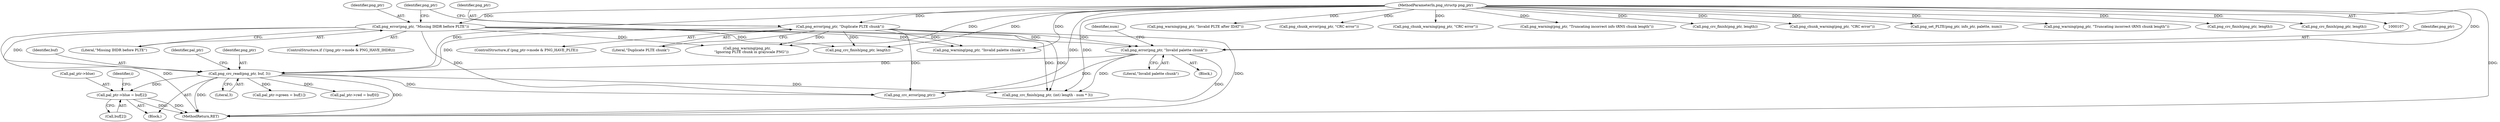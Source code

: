 digraph "0_Chrome_7f3d85b096f66870a15b37c2f40b219b2e292693_15@array" {
"1000283" [label="(Call,pal_ptr->blue = buf[2])"];
"1000265" [label="(Call,png_crc_read(png_ptr, buf, 3))"];
"1000213" [label="(Call,png_error(png_ptr, \"Invalid palette chunk\"))"];
"1000152" [label="(Call,png_error(png_ptr, \"Duplicate PLTE chunk\"))"];
"1000108" [label="(MethodParameterIn,png_structp png_ptr)"];
"1000127" [label="(Call,png_error(png_ptr, \"Missing IHDR before PLTE\"))"];
"1000268" [label="(Literal,3)"];
"1000217" [label="(Identifier,num)"];
"1000157" [label="(Identifier,png_ptr)"];
"1000263" [label="(Block,)"];
"1000138" [label="(Call,png_warning(png_ptr, \"Invalid PLTE after IDAT\"))"];
"1000129" [label="(Literal,\"Missing IHDR before PLTE\")"];
"1000269" [label="(Call,pal_ptr->red = buf[0])"];
"1000128" [label="(Identifier,png_ptr)"];
"1000146" [label="(ControlStructure,if (png_ptr->mode & PNG_HAVE_PLTE))"];
"1000326" [label="(Call,png_chunk_error(png_ptr, \"CRC error\"))"];
"1000215" [label="(Literal,\"Invalid palette chunk\")"];
"1000331" [label="(Call,png_chunk_warning(png_ptr, \"CRC error\"))"];
"1000265" [label="(Call,png_crc_read(png_ptr, buf, 3))"];
"1000127" [label="(Call,png_error(png_ptr, \"Missing IHDR before PLTE\"))"];
"1000213" [label="(Call,png_error(png_ptr, \"Invalid palette chunk\"))"];
"1000271" [label="(Identifier,pal_ptr)"];
"1000108" [label="(MethodParameterIn,png_structp png_ptr)"];
"1000266" [label="(Identifier,png_ptr)"];
"1000204" [label="(Call,png_warning(png_ptr, \"Invalid palette chunk\"))"];
"1000297" [label="(Call,png_crc_finish(png_ptr, (int) length - num * 3))"];
"1000214" [label="(Identifier,png_ptr)"];
"1000168" [label="(Call,png_warning(png_ptr,\n        \"Ignoring PLTE chunk in grayscale PNG\"))"];
"1000283" [label="(Call,pal_ptr->blue = buf[2])"];
"1000154" [label="(Literal,\"Duplicate PLTE chunk\")"];
"1000398" [label="(Call,png_warning(png_ptr, \"Truncating incorrect info tRNS chunk length\"))"];
"1000260" [label="(Identifier,i)"];
"1000182" [label="(Call,png_crc_finish(png_ptr, length))"];
"1000141" [label="(Call,png_crc_finish(png_ptr, length))"];
"1000344" [label="(Call,png_chunk_warning(png_ptr, \"CRC error\"))"];
"1000284" [label="(Call,pal_ptr->blue)"];
"1000408" [label="(MethodReturn,RET)"];
"1000308" [label="(Call,png_crc_error(png_ptr))"];
"1000287" [label="(Call,buf[2])"];
"1000153" [label="(Identifier,png_ptr)"];
"1000347" [label="(Call,png_set_PLTE(png_ptr, info_ptr, palette, num))"];
"1000379" [label="(Call,png_warning(png_ptr, \"Truncating incorrect tRNS chunk length\"))"];
"1000212" [label="(Block,)"];
"1000152" [label="(Call,png_error(png_ptr, \"Duplicate PLTE chunk\"))"];
"1000120" [label="(ControlStructure,if (!(png_ptr->mode & PNG_HAVE_IHDR)))"];
"1000207" [label="(Call,png_crc_finish(png_ptr, length))"];
"1000276" [label="(Call,pal_ptr->green = buf[1])"];
"1000267" [label="(Identifier,buf)"];
"1000171" [label="(Call,png_crc_finish(png_ptr, length))"];
"1000283" -> "1000263"  [label="AST: "];
"1000283" -> "1000287"  [label="CFG: "];
"1000284" -> "1000283"  [label="AST: "];
"1000287" -> "1000283"  [label="AST: "];
"1000260" -> "1000283"  [label="CFG: "];
"1000283" -> "1000408"  [label="DDG: "];
"1000283" -> "1000408"  [label="DDG: "];
"1000265" -> "1000283"  [label="DDG: "];
"1000265" -> "1000263"  [label="AST: "];
"1000265" -> "1000268"  [label="CFG: "];
"1000266" -> "1000265"  [label="AST: "];
"1000267" -> "1000265"  [label="AST: "];
"1000268" -> "1000265"  [label="AST: "];
"1000271" -> "1000265"  [label="CFG: "];
"1000265" -> "1000408"  [label="DDG: "];
"1000265" -> "1000408"  [label="DDG: "];
"1000213" -> "1000265"  [label="DDG: "];
"1000127" -> "1000265"  [label="DDG: "];
"1000152" -> "1000265"  [label="DDG: "];
"1000108" -> "1000265"  [label="DDG: "];
"1000265" -> "1000269"  [label="DDG: "];
"1000265" -> "1000276"  [label="DDG: "];
"1000265" -> "1000297"  [label="DDG: "];
"1000265" -> "1000308"  [label="DDG: "];
"1000213" -> "1000212"  [label="AST: "];
"1000213" -> "1000215"  [label="CFG: "];
"1000214" -> "1000213"  [label="AST: "];
"1000215" -> "1000213"  [label="AST: "];
"1000217" -> "1000213"  [label="CFG: "];
"1000213" -> "1000408"  [label="DDG: "];
"1000152" -> "1000213"  [label="DDG: "];
"1000127" -> "1000213"  [label="DDG: "];
"1000108" -> "1000213"  [label="DDG: "];
"1000213" -> "1000297"  [label="DDG: "];
"1000213" -> "1000308"  [label="DDG: "];
"1000152" -> "1000146"  [label="AST: "];
"1000152" -> "1000154"  [label="CFG: "];
"1000153" -> "1000152"  [label="AST: "];
"1000154" -> "1000152"  [label="AST: "];
"1000157" -> "1000152"  [label="CFG: "];
"1000152" -> "1000408"  [label="DDG: "];
"1000108" -> "1000152"  [label="DDG: "];
"1000152" -> "1000168"  [label="DDG: "];
"1000152" -> "1000182"  [label="DDG: "];
"1000152" -> "1000204"  [label="DDG: "];
"1000152" -> "1000297"  [label="DDG: "];
"1000152" -> "1000308"  [label="DDG: "];
"1000108" -> "1000107"  [label="AST: "];
"1000108" -> "1000408"  [label="DDG: "];
"1000108" -> "1000127"  [label="DDG: "];
"1000108" -> "1000138"  [label="DDG: "];
"1000108" -> "1000141"  [label="DDG: "];
"1000108" -> "1000168"  [label="DDG: "];
"1000108" -> "1000171"  [label="DDG: "];
"1000108" -> "1000182"  [label="DDG: "];
"1000108" -> "1000204"  [label="DDG: "];
"1000108" -> "1000207"  [label="DDG: "];
"1000108" -> "1000297"  [label="DDG: "];
"1000108" -> "1000308"  [label="DDG: "];
"1000108" -> "1000326"  [label="DDG: "];
"1000108" -> "1000331"  [label="DDG: "];
"1000108" -> "1000344"  [label="DDG: "];
"1000108" -> "1000347"  [label="DDG: "];
"1000108" -> "1000379"  [label="DDG: "];
"1000108" -> "1000398"  [label="DDG: "];
"1000127" -> "1000120"  [label="AST: "];
"1000127" -> "1000129"  [label="CFG: "];
"1000128" -> "1000127"  [label="AST: "];
"1000129" -> "1000127"  [label="AST: "];
"1000157" -> "1000127"  [label="CFG: "];
"1000127" -> "1000408"  [label="DDG: "];
"1000127" -> "1000168"  [label="DDG: "];
"1000127" -> "1000182"  [label="DDG: "];
"1000127" -> "1000204"  [label="DDG: "];
"1000127" -> "1000297"  [label="DDG: "];
"1000127" -> "1000308"  [label="DDG: "];
}

